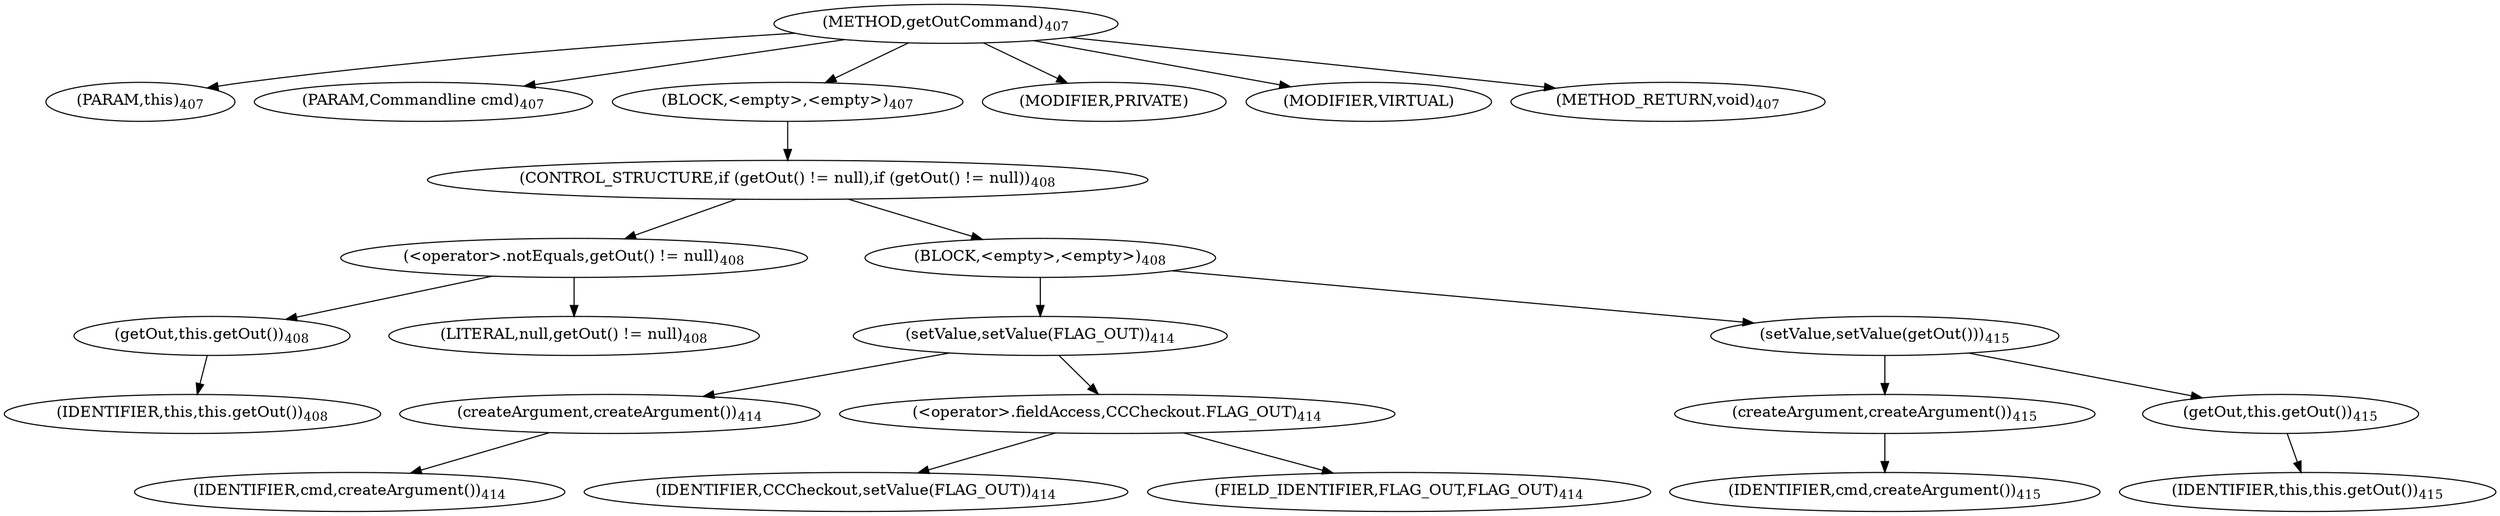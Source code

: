 digraph "getOutCommand" {  
"532" [label = <(METHOD,getOutCommand)<SUB>407</SUB>> ]
"42" [label = <(PARAM,this)<SUB>407</SUB>> ]
"533" [label = <(PARAM,Commandline cmd)<SUB>407</SUB>> ]
"534" [label = <(BLOCK,&lt;empty&gt;,&lt;empty&gt;)<SUB>407</SUB>> ]
"535" [label = <(CONTROL_STRUCTURE,if (getOut() != null),if (getOut() != null))<SUB>408</SUB>> ]
"536" [label = <(&lt;operator&gt;.notEquals,getOut() != null)<SUB>408</SUB>> ]
"537" [label = <(getOut,this.getOut())<SUB>408</SUB>> ]
"41" [label = <(IDENTIFIER,this,this.getOut())<SUB>408</SUB>> ]
"538" [label = <(LITERAL,null,getOut() != null)<SUB>408</SUB>> ]
"539" [label = <(BLOCK,&lt;empty&gt;,&lt;empty&gt;)<SUB>408</SUB>> ]
"540" [label = <(setValue,setValue(FLAG_OUT))<SUB>414</SUB>> ]
"541" [label = <(createArgument,createArgument())<SUB>414</SUB>> ]
"542" [label = <(IDENTIFIER,cmd,createArgument())<SUB>414</SUB>> ]
"543" [label = <(&lt;operator&gt;.fieldAccess,CCCheckout.FLAG_OUT)<SUB>414</SUB>> ]
"544" [label = <(IDENTIFIER,CCCheckout,setValue(FLAG_OUT))<SUB>414</SUB>> ]
"545" [label = <(FIELD_IDENTIFIER,FLAG_OUT,FLAG_OUT)<SUB>414</SUB>> ]
"546" [label = <(setValue,setValue(getOut()))<SUB>415</SUB>> ]
"547" [label = <(createArgument,createArgument())<SUB>415</SUB>> ]
"548" [label = <(IDENTIFIER,cmd,createArgument())<SUB>415</SUB>> ]
"549" [label = <(getOut,this.getOut())<SUB>415</SUB>> ]
"43" [label = <(IDENTIFIER,this,this.getOut())<SUB>415</SUB>> ]
"550" [label = <(MODIFIER,PRIVATE)> ]
"551" [label = <(MODIFIER,VIRTUAL)> ]
"552" [label = <(METHOD_RETURN,void)<SUB>407</SUB>> ]
  "532" -> "42" 
  "532" -> "533" 
  "532" -> "534" 
  "532" -> "550" 
  "532" -> "551" 
  "532" -> "552" 
  "534" -> "535" 
  "535" -> "536" 
  "535" -> "539" 
  "536" -> "537" 
  "536" -> "538" 
  "537" -> "41" 
  "539" -> "540" 
  "539" -> "546" 
  "540" -> "541" 
  "540" -> "543" 
  "541" -> "542" 
  "543" -> "544" 
  "543" -> "545" 
  "546" -> "547" 
  "546" -> "549" 
  "547" -> "548" 
  "549" -> "43" 
}
